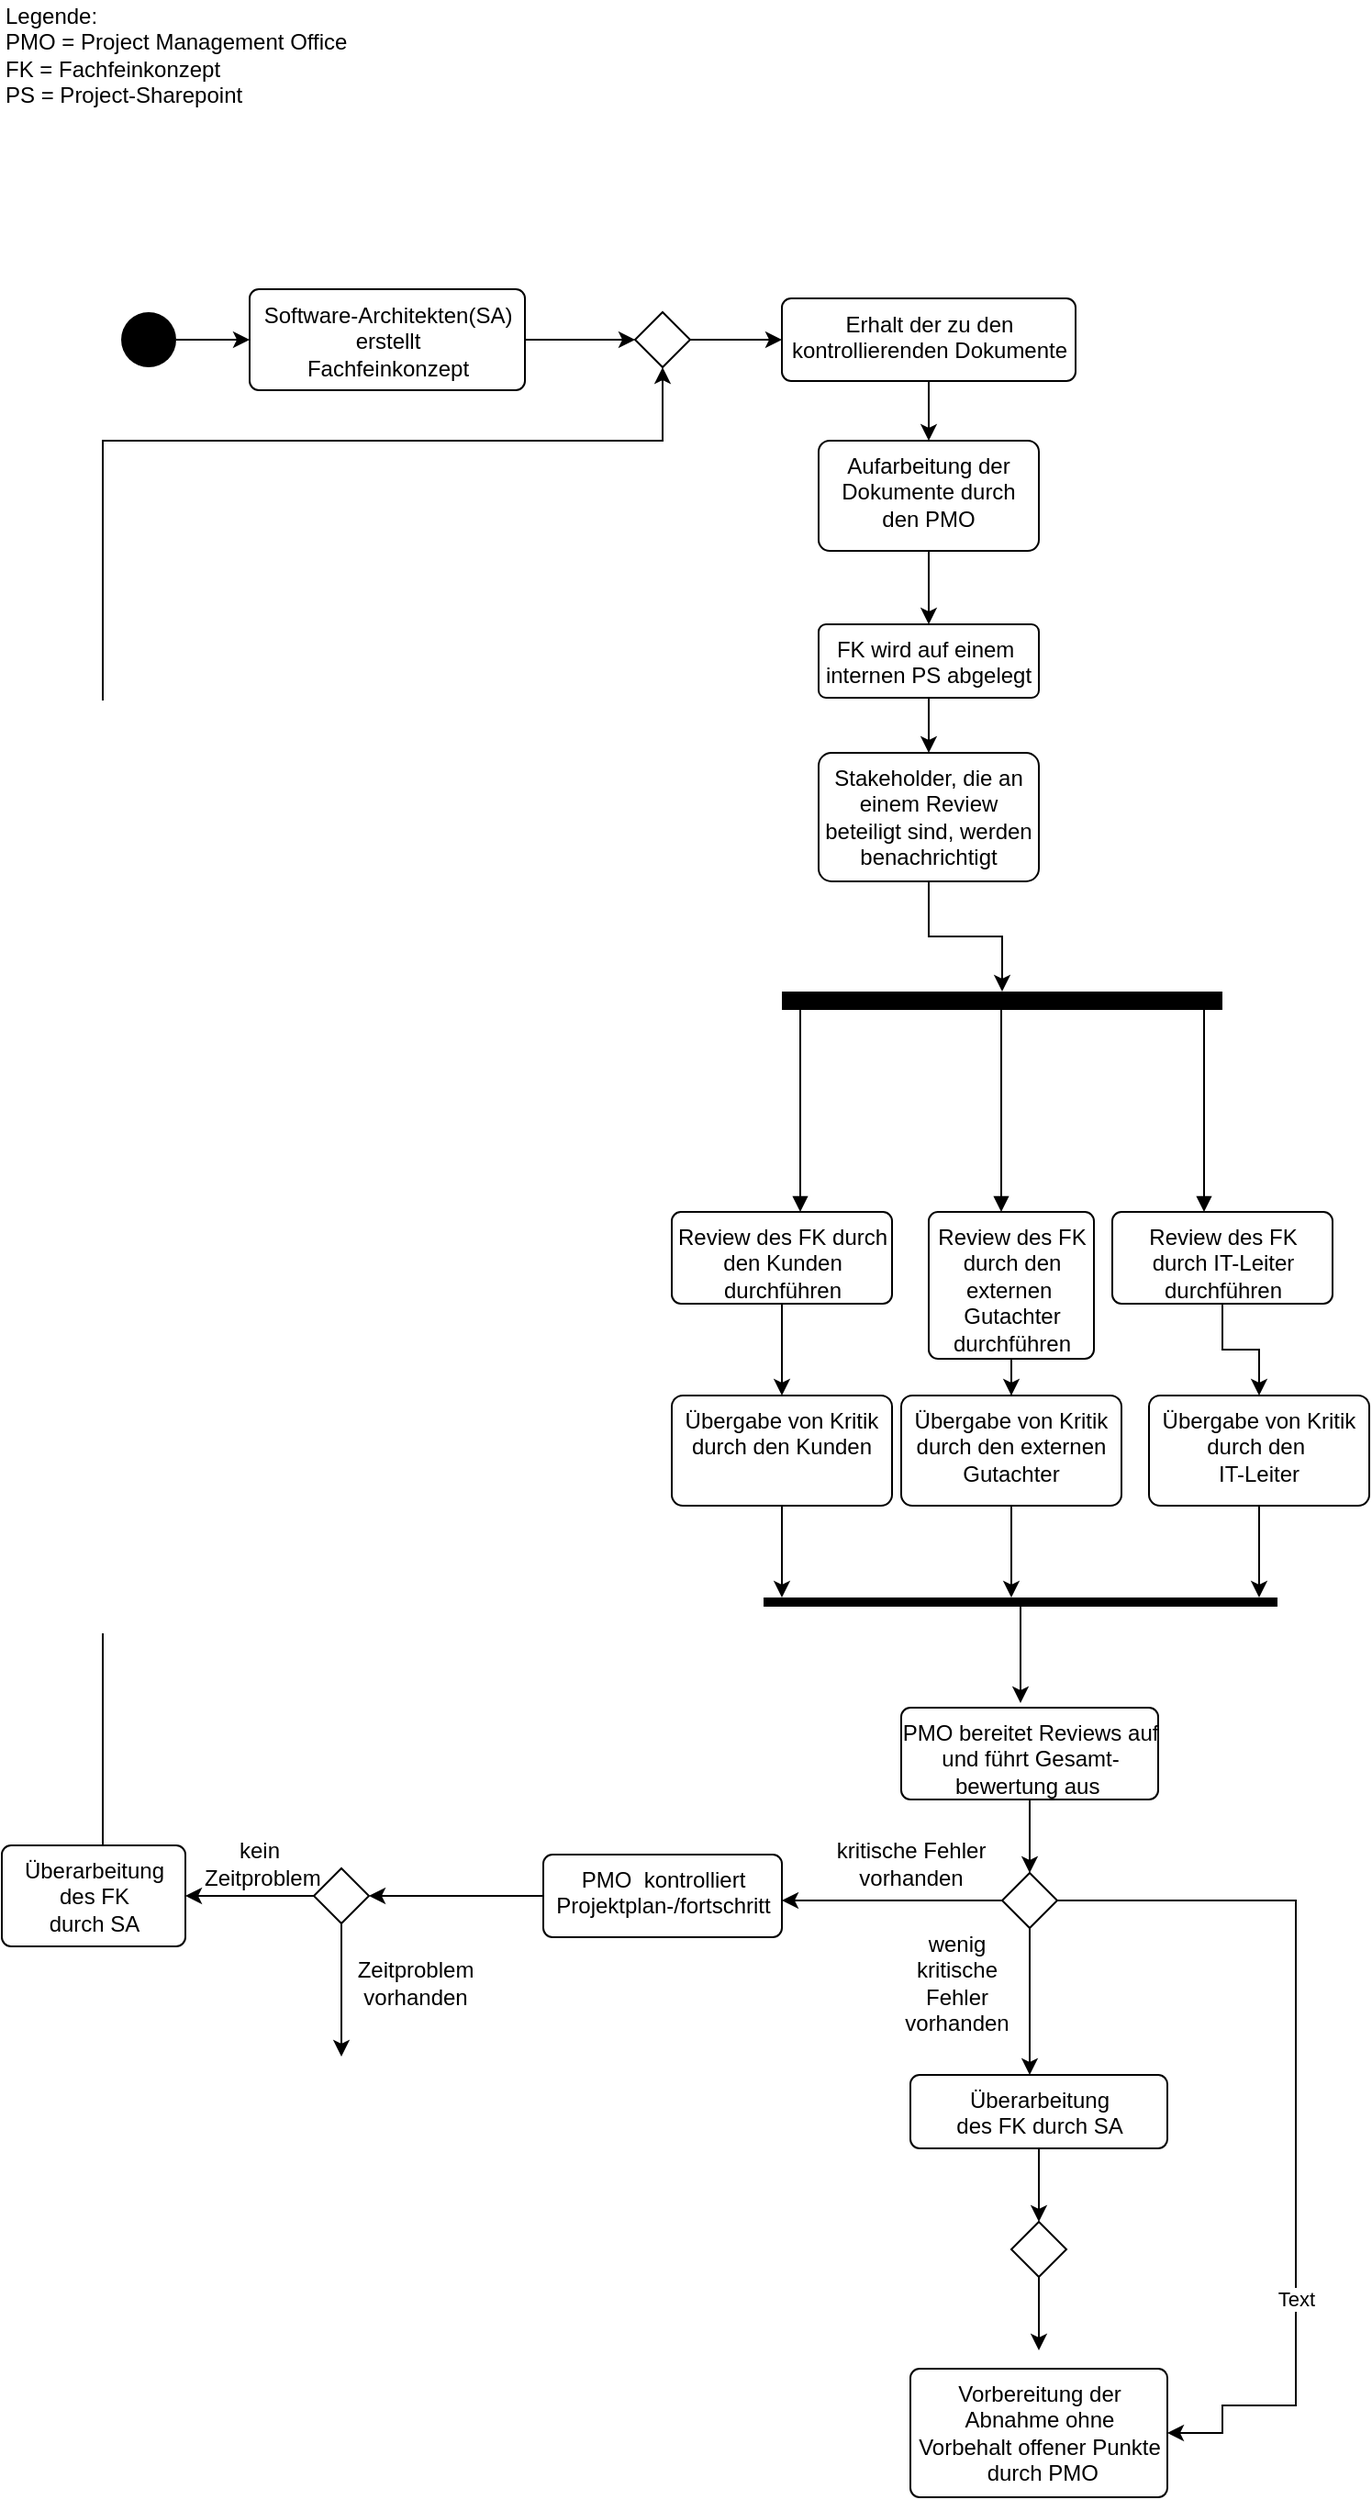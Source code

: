 <mxfile version="13.9.3" type="github">
  <diagram name="Page-1" id="0783ab3e-0a74-02c8-0abd-f7b4e66b4bec">
    <mxGraphModel dx="1422" dy="794" grid="1" gridSize="10" guides="1" tooltips="1" connect="1" arrows="1" fold="1" page="1" pageScale="1" pageWidth="850" pageHeight="1100" background="#ffffff" math="0" shadow="0">
      <root>
        <mxCell id="0" />
        <mxCell id="1" parent="0" />
        <mxCell id="Knu2U8k6lseqH8GCTdI2-4" value="" style="edgeStyle=orthogonalEdgeStyle;rounded=0;orthogonalLoop=1;jettySize=auto;html=1;" edge="1" parent="1" source="Knu2U8k6lseqH8GCTdI2-1" target="Knu2U8k6lseqH8GCTdI2-2">
          <mxGeometry relative="1" as="geometry" />
        </mxCell>
        <mxCell id="Knu2U8k6lseqH8GCTdI2-1" value="" style="ellipse;fillColor=#000000;strokeColor=none;" vertex="1" parent="1">
          <mxGeometry x="80" y="170" width="30" height="30" as="geometry" />
        </mxCell>
        <mxCell id="Knu2U8k6lseqH8GCTdI2-47" value="" style="edgeStyle=orthogonalEdgeStyle;rounded=0;orthogonalLoop=1;jettySize=auto;html=1;" edge="1" parent="1" source="Knu2U8k6lseqH8GCTdI2-2" target="Knu2U8k6lseqH8GCTdI2-46">
          <mxGeometry relative="1" as="geometry" />
        </mxCell>
        <mxCell id="Knu2U8k6lseqH8GCTdI2-2" value="Software-Architekten(SA)&lt;br&gt;erstellt&lt;br&gt;Fachfeinkonzept" style="html=1;align=center;verticalAlign=top;rounded=1;absoluteArcSize=1;arcSize=10;dashed=0;" vertex="1" parent="1">
          <mxGeometry x="150" y="157.5" width="150" height="55" as="geometry" />
        </mxCell>
        <mxCell id="Knu2U8k6lseqH8GCTdI2-8" value="" style="edgeStyle=orthogonalEdgeStyle;rounded=0;orthogonalLoop=1;jettySize=auto;html=1;" edge="1" parent="1" source="Knu2U8k6lseqH8GCTdI2-5" target="Knu2U8k6lseqH8GCTdI2-7">
          <mxGeometry relative="1" as="geometry" />
        </mxCell>
        <mxCell id="Knu2U8k6lseqH8GCTdI2-5" value="Erhalt der zu den &lt;br&gt;kontrollierenden Dokumente" style="html=1;align=center;verticalAlign=top;rounded=1;absoluteArcSize=1;arcSize=10;dashed=0;" vertex="1" parent="1">
          <mxGeometry x="440" y="162.5" width="160" height="45" as="geometry" />
        </mxCell>
        <mxCell id="Knu2U8k6lseqH8GCTdI2-13" value="" style="edgeStyle=orthogonalEdgeStyle;rounded=0;orthogonalLoop=1;jettySize=auto;html=1;" edge="1" parent="1" source="Knu2U8k6lseqH8GCTdI2-7" target="Knu2U8k6lseqH8GCTdI2-12">
          <mxGeometry relative="1" as="geometry" />
        </mxCell>
        <mxCell id="Knu2U8k6lseqH8GCTdI2-7" value="Aufarbeitung der Dokumente durch den PMO" style="whiteSpace=wrap;html=1;rounded=1;dashed=0;verticalAlign=top;arcSize=10;" vertex="1" parent="1">
          <mxGeometry x="460" y="240" width="120" height="60" as="geometry" />
        </mxCell>
        <mxCell id="Knu2U8k6lseqH8GCTdI2-11" value="Legende:&lt;br&gt;PMO = Project Management Office&lt;br&gt;FK = Fachfeinkonzept&lt;br&gt;PS = Project-Sharepoint" style="text;html=1;align=left;verticalAlign=middle;resizable=0;points=[];autosize=1;" vertex="1" parent="1">
          <mxGeometry x="15" width="200" height="60" as="geometry" />
        </mxCell>
        <mxCell id="Knu2U8k6lseqH8GCTdI2-15" value="" style="edgeStyle=orthogonalEdgeStyle;rounded=0;orthogonalLoop=1;jettySize=auto;html=1;" edge="1" parent="1" source="Knu2U8k6lseqH8GCTdI2-12" target="Knu2U8k6lseqH8GCTdI2-14">
          <mxGeometry relative="1" as="geometry" />
        </mxCell>
        <mxCell id="Knu2U8k6lseqH8GCTdI2-12" value="FK wird auf einem&amp;nbsp;&lt;br&gt;internen PS abgelegt" style="whiteSpace=wrap;html=1;rounded=1;dashed=0;verticalAlign=top;arcSize=10;" vertex="1" parent="1">
          <mxGeometry x="460" y="340" width="120" height="40" as="geometry" />
        </mxCell>
        <mxCell id="Knu2U8k6lseqH8GCTdI2-17" value="" style="edgeStyle=orthogonalEdgeStyle;rounded=0;orthogonalLoop=1;jettySize=auto;html=1;" edge="1" parent="1" source="Knu2U8k6lseqH8GCTdI2-14" target="Knu2U8k6lseqH8GCTdI2-16">
          <mxGeometry relative="1" as="geometry" />
        </mxCell>
        <mxCell id="Knu2U8k6lseqH8GCTdI2-14" value="Stakeholder, die an einem Review beteiligt sind, werden benachrichtigt" style="whiteSpace=wrap;html=1;rounded=1;dashed=0;verticalAlign=top;arcSize=10;" vertex="1" parent="1">
          <mxGeometry x="460" y="410" width="120" height="70" as="geometry" />
        </mxCell>
        <mxCell id="Knu2U8k6lseqH8GCTdI2-16" value="" style="html=1;points=[];perimeter=orthogonalPerimeter;fillColor=#000000;strokeColor=none;direction=south;" vertex="1" parent="1">
          <mxGeometry x="440" y="540" width="240" height="10" as="geometry" />
        </mxCell>
        <mxCell id="Knu2U8k6lseqH8GCTdI2-20" value="" style="endArrow=block;endFill=1;html=1;edgeStyle=orthogonalEdgeStyle;align=left;verticalAlign=top;" edge="1" parent="1">
          <mxGeometry y="81" relative="1" as="geometry">
            <mxPoint x="450" y="550" as="sourcePoint" />
            <mxPoint x="450" y="660" as="targetPoint" />
            <Array as="points">
              <mxPoint x="450" y="600" />
              <mxPoint x="450" y="600" />
            </Array>
            <mxPoint x="-80" y="71" as="offset" />
          </mxGeometry>
        </mxCell>
        <mxCell id="Knu2U8k6lseqH8GCTdI2-23" value="" style="endArrow=block;endFill=1;html=1;edgeStyle=orthogonalEdgeStyle;align=left;verticalAlign=top;" edge="1" parent="1">
          <mxGeometry y="81" relative="1" as="geometry">
            <mxPoint x="559.5" y="550" as="sourcePoint" />
            <mxPoint x="559.5" y="660" as="targetPoint" />
            <Array as="points">
              <mxPoint x="559.5" y="600" />
              <mxPoint x="559.5" y="600" />
            </Array>
            <mxPoint x="-80" y="71" as="offset" />
          </mxGeometry>
        </mxCell>
        <mxCell id="Knu2U8k6lseqH8GCTdI2-24" value="" style="endArrow=block;endFill=1;html=1;edgeStyle=orthogonalEdgeStyle;align=left;verticalAlign=top;" edge="1" parent="1">
          <mxGeometry y="81" relative="1" as="geometry">
            <mxPoint x="670" y="550" as="sourcePoint" />
            <mxPoint x="670" y="660" as="targetPoint" />
            <Array as="points">
              <mxPoint x="670" y="600" />
              <mxPoint x="670" y="600" />
            </Array>
            <mxPoint x="-80" y="71" as="offset" />
          </mxGeometry>
        </mxCell>
        <mxCell id="Knu2U8k6lseqH8GCTdI2-29" value="" style="edgeStyle=orthogonalEdgeStyle;rounded=0;orthogonalLoop=1;jettySize=auto;html=1;" edge="1" parent="1" source="Knu2U8k6lseqH8GCTdI2-25" target="Knu2U8k6lseqH8GCTdI2-28">
          <mxGeometry relative="1" as="geometry" />
        </mxCell>
        <mxCell id="Knu2U8k6lseqH8GCTdI2-25" value="Review des FK durch&lt;br&gt;den Kunden &lt;br&gt;durchführen" style="html=1;align=center;verticalAlign=top;rounded=1;absoluteArcSize=1;arcSize=10;dashed=0;" vertex="1" parent="1">
          <mxGeometry x="380" y="660" width="120" height="50" as="geometry" />
        </mxCell>
        <mxCell id="Knu2U8k6lseqH8GCTdI2-31" value="" style="edgeStyle=orthogonalEdgeStyle;rounded=0;orthogonalLoop=1;jettySize=auto;html=1;" edge="1" parent="1" source="Knu2U8k6lseqH8GCTdI2-26" target="Knu2U8k6lseqH8GCTdI2-30">
          <mxGeometry relative="1" as="geometry" />
        </mxCell>
        <mxCell id="Knu2U8k6lseqH8GCTdI2-26" value="Review des FK &lt;br&gt;durch den &lt;br&gt;externen&amp;nbsp;&lt;br&gt;Gutachter&lt;br&gt;durchführen" style="html=1;align=center;verticalAlign=top;rounded=1;absoluteArcSize=1;arcSize=10;dashed=0;" vertex="1" parent="1">
          <mxGeometry x="520" y="660" width="90" height="80" as="geometry" />
        </mxCell>
        <mxCell id="Knu2U8k6lseqH8GCTdI2-33" value="" style="edgeStyle=orthogonalEdgeStyle;rounded=0;orthogonalLoop=1;jettySize=auto;html=1;" edge="1" parent="1" source="Knu2U8k6lseqH8GCTdI2-27" target="Knu2U8k6lseqH8GCTdI2-32">
          <mxGeometry relative="1" as="geometry" />
        </mxCell>
        <mxCell id="Knu2U8k6lseqH8GCTdI2-27" value="Review des FK&lt;br&gt;durch IT-Leiter&lt;br&gt;durchführen" style="html=1;align=center;verticalAlign=top;rounded=1;absoluteArcSize=1;arcSize=10;dashed=0;" vertex="1" parent="1">
          <mxGeometry x="620" y="660" width="120" height="50" as="geometry" />
        </mxCell>
        <mxCell id="Knu2U8k6lseqH8GCTdI2-35" value="" style="edgeStyle=orthogonalEdgeStyle;rounded=0;orthogonalLoop=1;jettySize=auto;html=1;" edge="1" parent="1" source="Knu2U8k6lseqH8GCTdI2-28" target="Knu2U8k6lseqH8GCTdI2-34">
          <mxGeometry relative="1" as="geometry">
            <Array as="points">
              <mxPoint x="440" y="860" />
              <mxPoint x="440" y="860" />
            </Array>
          </mxGeometry>
        </mxCell>
        <mxCell id="Knu2U8k6lseqH8GCTdI2-28" value="Übergabe von Kritik&lt;br&gt;durch den Kunden" style="whiteSpace=wrap;html=1;rounded=1;dashed=0;verticalAlign=top;arcSize=10;" vertex="1" parent="1">
          <mxGeometry x="380" y="760" width="120" height="60" as="geometry" />
        </mxCell>
        <mxCell id="Knu2U8k6lseqH8GCTdI2-36" value="" style="edgeStyle=orthogonalEdgeStyle;rounded=0;orthogonalLoop=1;jettySize=auto;html=1;" edge="1" parent="1" source="Knu2U8k6lseqH8GCTdI2-30" target="Knu2U8k6lseqH8GCTdI2-34">
          <mxGeometry relative="1" as="geometry">
            <Array as="points">
              <mxPoint x="565" y="860" />
              <mxPoint x="565" y="860" />
            </Array>
          </mxGeometry>
        </mxCell>
        <mxCell id="Knu2U8k6lseqH8GCTdI2-30" value="Übergabe von Kritik&lt;br&gt;durch den externen&lt;br&gt;Gutachter" style="whiteSpace=wrap;html=1;rounded=1;dashed=0;verticalAlign=top;arcSize=10;" vertex="1" parent="1">
          <mxGeometry x="505" y="760" width="120" height="60" as="geometry" />
        </mxCell>
        <mxCell id="Knu2U8k6lseqH8GCTdI2-37" value="" style="edgeStyle=orthogonalEdgeStyle;rounded=0;orthogonalLoop=1;jettySize=auto;html=1;" edge="1" parent="1" source="Knu2U8k6lseqH8GCTdI2-32" target="Knu2U8k6lseqH8GCTdI2-34">
          <mxGeometry relative="1" as="geometry">
            <Array as="points">
              <mxPoint x="700" y="860" />
              <mxPoint x="700" y="860" />
            </Array>
          </mxGeometry>
        </mxCell>
        <mxCell id="Knu2U8k6lseqH8GCTdI2-32" value="Übergabe von Kritik&lt;br&gt;durch den&amp;nbsp;&lt;br&gt;IT-Leiter" style="whiteSpace=wrap;html=1;rounded=1;dashed=0;verticalAlign=top;arcSize=10;" vertex="1" parent="1">
          <mxGeometry x="640" y="760" width="120" height="60" as="geometry" />
        </mxCell>
        <mxCell id="Knu2U8k6lseqH8GCTdI2-39" value="" style="edgeStyle=orthogonalEdgeStyle;rounded=0;orthogonalLoop=1;jettySize=auto;html=1;" edge="1" parent="1" source="Knu2U8k6lseqH8GCTdI2-34">
          <mxGeometry relative="1" as="geometry">
            <mxPoint x="570" y="927.5" as="targetPoint" />
          </mxGeometry>
        </mxCell>
        <mxCell id="Knu2U8k6lseqH8GCTdI2-34" value="" style="html=1;points=[];perimeter=orthogonalPerimeter;fillColor=#000000;strokeColor=none;direction=south;" vertex="1" parent="1">
          <mxGeometry x="430" y="870" width="280" height="5" as="geometry" />
        </mxCell>
        <mxCell id="Knu2U8k6lseqH8GCTdI2-43" value="" style="edgeStyle=orthogonalEdgeStyle;rounded=0;orthogonalLoop=1;jettySize=auto;html=1;" edge="1" parent="1" source="Knu2U8k6lseqH8GCTdI2-40" target="Knu2U8k6lseqH8GCTdI2-42">
          <mxGeometry relative="1" as="geometry" />
        </mxCell>
        <mxCell id="Knu2U8k6lseqH8GCTdI2-40" value="PMO bereitet Reviews auf&lt;br&gt;und führt Gesamt-&lt;br&gt;bewertung aus&amp;nbsp;" style="html=1;align=center;verticalAlign=top;rounded=1;absoluteArcSize=1;arcSize=10;dashed=0;" vertex="1" parent="1">
          <mxGeometry x="505" y="930" width="140" height="50" as="geometry" />
        </mxCell>
        <mxCell id="Knu2U8k6lseqH8GCTdI2-44" style="edgeStyle=orthogonalEdgeStyle;rounded=0;orthogonalLoop=1;jettySize=auto;html=1;" edge="1" parent="1" source="Knu2U8k6lseqH8GCTdI2-42">
          <mxGeometry relative="1" as="geometry">
            <mxPoint x="440" y="1035" as="targetPoint" />
          </mxGeometry>
        </mxCell>
        <mxCell id="Knu2U8k6lseqH8GCTdI2-62" style="edgeStyle=orthogonalEdgeStyle;rounded=0;orthogonalLoop=1;jettySize=auto;html=1;" edge="1" parent="1" source="Knu2U8k6lseqH8GCTdI2-42">
          <mxGeometry relative="1" as="geometry">
            <mxPoint x="575" y="1130" as="targetPoint" />
          </mxGeometry>
        </mxCell>
        <mxCell id="Knu2U8k6lseqH8GCTdI2-70" style="edgeStyle=orthogonalEdgeStyle;rounded=0;orthogonalLoop=1;jettySize=auto;html=1;entryX=1;entryY=0.5;entryDx=0;entryDy=0;" edge="1" parent="1" source="Knu2U8k6lseqH8GCTdI2-42" target="Knu2U8k6lseqH8GCTdI2-69">
          <mxGeometry relative="1" as="geometry">
            <mxPoint x="690" y="1310" as="targetPoint" />
            <Array as="points">
              <mxPoint x="720" y="1035" />
              <mxPoint x="720" y="1310" />
              <mxPoint x="680" y="1310" />
              <mxPoint x="680" y="1325" />
            </Array>
          </mxGeometry>
        </mxCell>
        <mxCell id="Knu2U8k6lseqH8GCTdI2-72" value="Text" style="edgeLabel;html=1;align=center;verticalAlign=middle;resizable=0;points=[];" vertex="1" connectable="0" parent="Knu2U8k6lseqH8GCTdI2-70">
          <mxGeometry x="0.416" relative="1" as="geometry">
            <mxPoint as="offset" />
          </mxGeometry>
        </mxCell>
        <mxCell id="Knu2U8k6lseqH8GCTdI2-42" value="" style="rhombus;" vertex="1" parent="1">
          <mxGeometry x="560" y="1020" width="30" height="30" as="geometry" />
        </mxCell>
        <mxCell id="Knu2U8k6lseqH8GCTdI2-45" value="kritische Fehler&lt;br&gt;vorhanden" style="text;html=1;align=center;verticalAlign=middle;resizable=0;points=[];autosize=1;" vertex="1" parent="1">
          <mxGeometry x="460" y="1000" width="100" height="30" as="geometry" />
        </mxCell>
        <mxCell id="Knu2U8k6lseqH8GCTdI2-48" value="" style="edgeStyle=orthogonalEdgeStyle;rounded=0;orthogonalLoop=1;jettySize=auto;html=1;" edge="1" parent="1" source="Knu2U8k6lseqH8GCTdI2-46" target="Knu2U8k6lseqH8GCTdI2-5">
          <mxGeometry relative="1" as="geometry" />
        </mxCell>
        <mxCell id="Knu2U8k6lseqH8GCTdI2-46" value="" style="rhombus;" vertex="1" parent="1">
          <mxGeometry x="360" y="170" width="30" height="30" as="geometry" />
        </mxCell>
        <mxCell id="Knu2U8k6lseqH8GCTdI2-51" style="edgeStyle=orthogonalEdgeStyle;rounded=0;orthogonalLoop=1;jettySize=auto;html=1;entryX=0.5;entryY=1;entryDx=0;entryDy=0;" edge="1" parent="1" source="Knu2U8k6lseqH8GCTdI2-50" target="Knu2U8k6lseqH8GCTdI2-46">
          <mxGeometry relative="1" as="geometry">
            <Array as="points">
              <mxPoint x="70" y="240" />
              <mxPoint x="375" y="240" />
            </Array>
          </mxGeometry>
        </mxCell>
        <mxCell id="Knu2U8k6lseqH8GCTdI2-50" value="Überarbeitung&lt;br&gt;des FK&lt;br&gt;durch SA" style="html=1;align=center;verticalAlign=top;rounded=1;absoluteArcSize=1;arcSize=10;dashed=0;" vertex="1" parent="1">
          <mxGeometry x="15" y="1005" width="100" height="55" as="geometry" />
        </mxCell>
        <mxCell id="Knu2U8k6lseqH8GCTdI2-58" value="" style="edgeStyle=orthogonalEdgeStyle;rounded=0;orthogonalLoop=1;jettySize=auto;html=1;" edge="1" parent="1" source="Knu2U8k6lseqH8GCTdI2-56" target="Knu2U8k6lseqH8GCTdI2-57">
          <mxGeometry relative="1" as="geometry" />
        </mxCell>
        <mxCell id="Knu2U8k6lseqH8GCTdI2-56" value="PMO&amp;nbsp; kontrolliert&lt;br&gt;Projektplan-/fortschritt" style="html=1;align=center;verticalAlign=top;rounded=1;absoluteArcSize=1;arcSize=10;dashed=0;" vertex="1" parent="1">
          <mxGeometry x="310" y="1010" width="130" height="45" as="geometry" />
        </mxCell>
        <mxCell id="Knu2U8k6lseqH8GCTdI2-60" value="" style="edgeStyle=orthogonalEdgeStyle;rounded=0;orthogonalLoop=1;jettySize=auto;html=1;" edge="1" parent="1" source="Knu2U8k6lseqH8GCTdI2-57" target="Knu2U8k6lseqH8GCTdI2-50">
          <mxGeometry relative="1" as="geometry" />
        </mxCell>
        <mxCell id="Knu2U8k6lseqH8GCTdI2-65" style="edgeStyle=orthogonalEdgeStyle;rounded=0;orthogonalLoop=1;jettySize=auto;html=1;" edge="1" parent="1" source="Knu2U8k6lseqH8GCTdI2-57">
          <mxGeometry relative="1" as="geometry">
            <mxPoint x="200" y="1120" as="targetPoint" />
          </mxGeometry>
        </mxCell>
        <mxCell id="Knu2U8k6lseqH8GCTdI2-57" value="" style="rhombus;" vertex="1" parent="1">
          <mxGeometry x="185" y="1017.5" width="30" height="30" as="geometry" />
        </mxCell>
        <mxCell id="Knu2U8k6lseqH8GCTdI2-59" value="kein&lt;br&gt;&amp;nbsp;Zeitproblem" style="text;html=1;align=center;verticalAlign=middle;resizable=0;points=[];autosize=1;" vertex="1" parent="1">
          <mxGeometry x="115" y="1000" width="80" height="30" as="geometry" />
        </mxCell>
        <mxCell id="Knu2U8k6lseqH8GCTdI2-63" value="wenig&lt;br&gt;kritische&lt;br&gt;Fehler&lt;br&gt;vorhanden" style="text;html=1;align=center;verticalAlign=middle;resizable=0;points=[];autosize=1;" vertex="1" parent="1">
          <mxGeometry x="500" y="1050" width="70" height="60" as="geometry" />
        </mxCell>
        <mxCell id="Knu2U8k6lseqH8GCTdI2-66" style="edgeStyle=orthogonalEdgeStyle;rounded=0;orthogonalLoop=1;jettySize=auto;html=1;" edge="1" parent="1" source="Knu2U8k6lseqH8GCTdI2-64">
          <mxGeometry relative="1" as="geometry">
            <mxPoint x="580" y="1210" as="targetPoint" />
          </mxGeometry>
        </mxCell>
        <mxCell id="Knu2U8k6lseqH8GCTdI2-64" value="Überarbeitung&lt;br&gt;des FK durch SA" style="html=1;align=center;verticalAlign=top;rounded=1;absoluteArcSize=1;arcSize=10;dashed=0;" vertex="1" parent="1">
          <mxGeometry x="510" y="1130" width="140" height="40" as="geometry" />
        </mxCell>
        <mxCell id="Knu2U8k6lseqH8GCTdI2-68" style="edgeStyle=orthogonalEdgeStyle;rounded=0;orthogonalLoop=1;jettySize=auto;html=1;" edge="1" parent="1" source="Knu2U8k6lseqH8GCTdI2-67">
          <mxGeometry relative="1" as="geometry">
            <mxPoint x="580" y="1280" as="targetPoint" />
          </mxGeometry>
        </mxCell>
        <mxCell id="Knu2U8k6lseqH8GCTdI2-67" value="" style="rhombus;" vertex="1" parent="1">
          <mxGeometry x="565" y="1210" width="30" height="30" as="geometry" />
        </mxCell>
        <mxCell id="Knu2U8k6lseqH8GCTdI2-69" value="Vorbereitung der&lt;br&gt;Abnahme ohne&lt;br&gt;Vorbehalt offener Punkte&lt;br&gt;&amp;nbsp;durch PMO" style="html=1;align=center;verticalAlign=top;rounded=1;absoluteArcSize=1;arcSize=10;dashed=0;" vertex="1" parent="1">
          <mxGeometry x="510" y="1290" width="140" height="70" as="geometry" />
        </mxCell>
        <mxCell id="Knu2U8k6lseqH8GCTdI2-71" value="Zeitproblem&lt;br&gt;vorhanden" style="text;html=1;align=center;verticalAlign=middle;resizable=0;points=[];autosize=1;" vertex="1" parent="1">
          <mxGeometry x="200" y="1065" width="80" height="30" as="geometry" />
        </mxCell>
      </root>
    </mxGraphModel>
  </diagram>
</mxfile>
